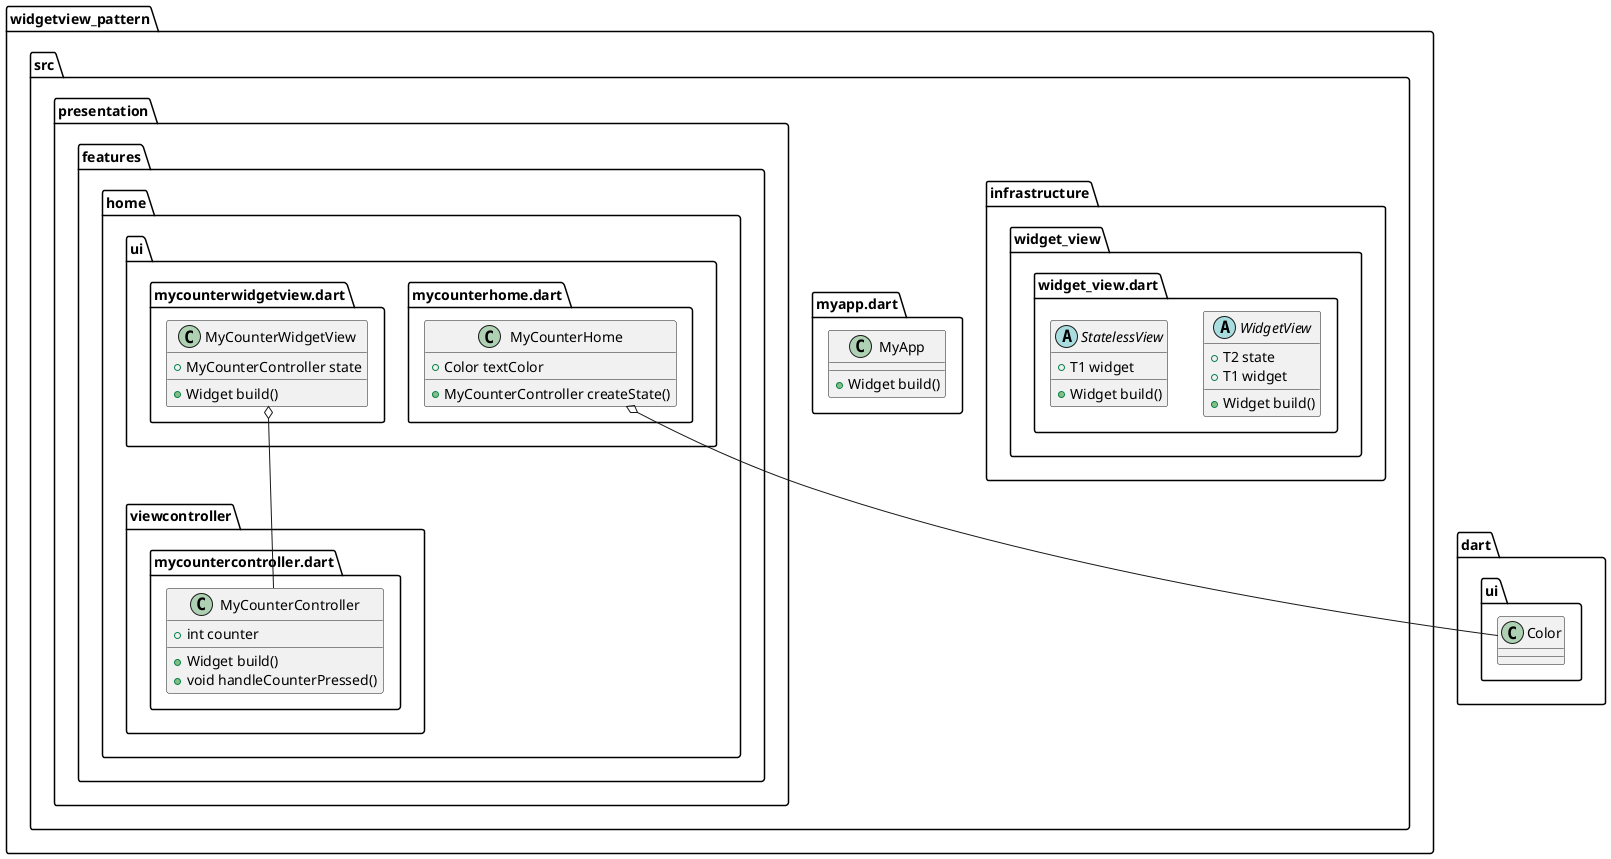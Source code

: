 @startuml
set namespaceSeparator ::

abstract class "widgetview_pattern::src::infrastructure::widget_view::widget_view.dart::WidgetView" {
  +T2 state
  +T1 widget
  +Widget build()
}

abstract class "widgetview_pattern::src::infrastructure::widget_view::widget_view.dart::StatelessView" {
  +T1 widget
  +Widget build()
}

class "widgetview_pattern::src::myapp.dart::MyApp" {
  +Widget build()
}

class "widgetview_pattern::src::presentation::features::home::ui::mycounterhome.dart::MyCounterHome" {
  +Color textColor
  +MyCounterController createState()
}

"widgetview_pattern::src::presentation::features::home::ui::mycounterhome.dart::MyCounterHome" o-- "dart::ui::Color"

class "widgetview_pattern::src::presentation::features::home::ui::mycounterwidgetview.dart::MyCounterWidgetView" {
  +MyCounterController state
  +Widget build()
}

"widgetview_pattern::src::presentation::features::home::ui::mycounterwidgetview.dart::MyCounterWidgetView" o-- "widgetview_pattern::src::presentation::features::home::viewcontroller::mycountercontroller.dart::MyCounterController"

class "widgetview_pattern::src::presentation::features::home::viewcontroller::mycountercontroller.dart::MyCounterController" {
  +int counter
  +Widget build()
  +void handleCounterPressed()
}


@enduml